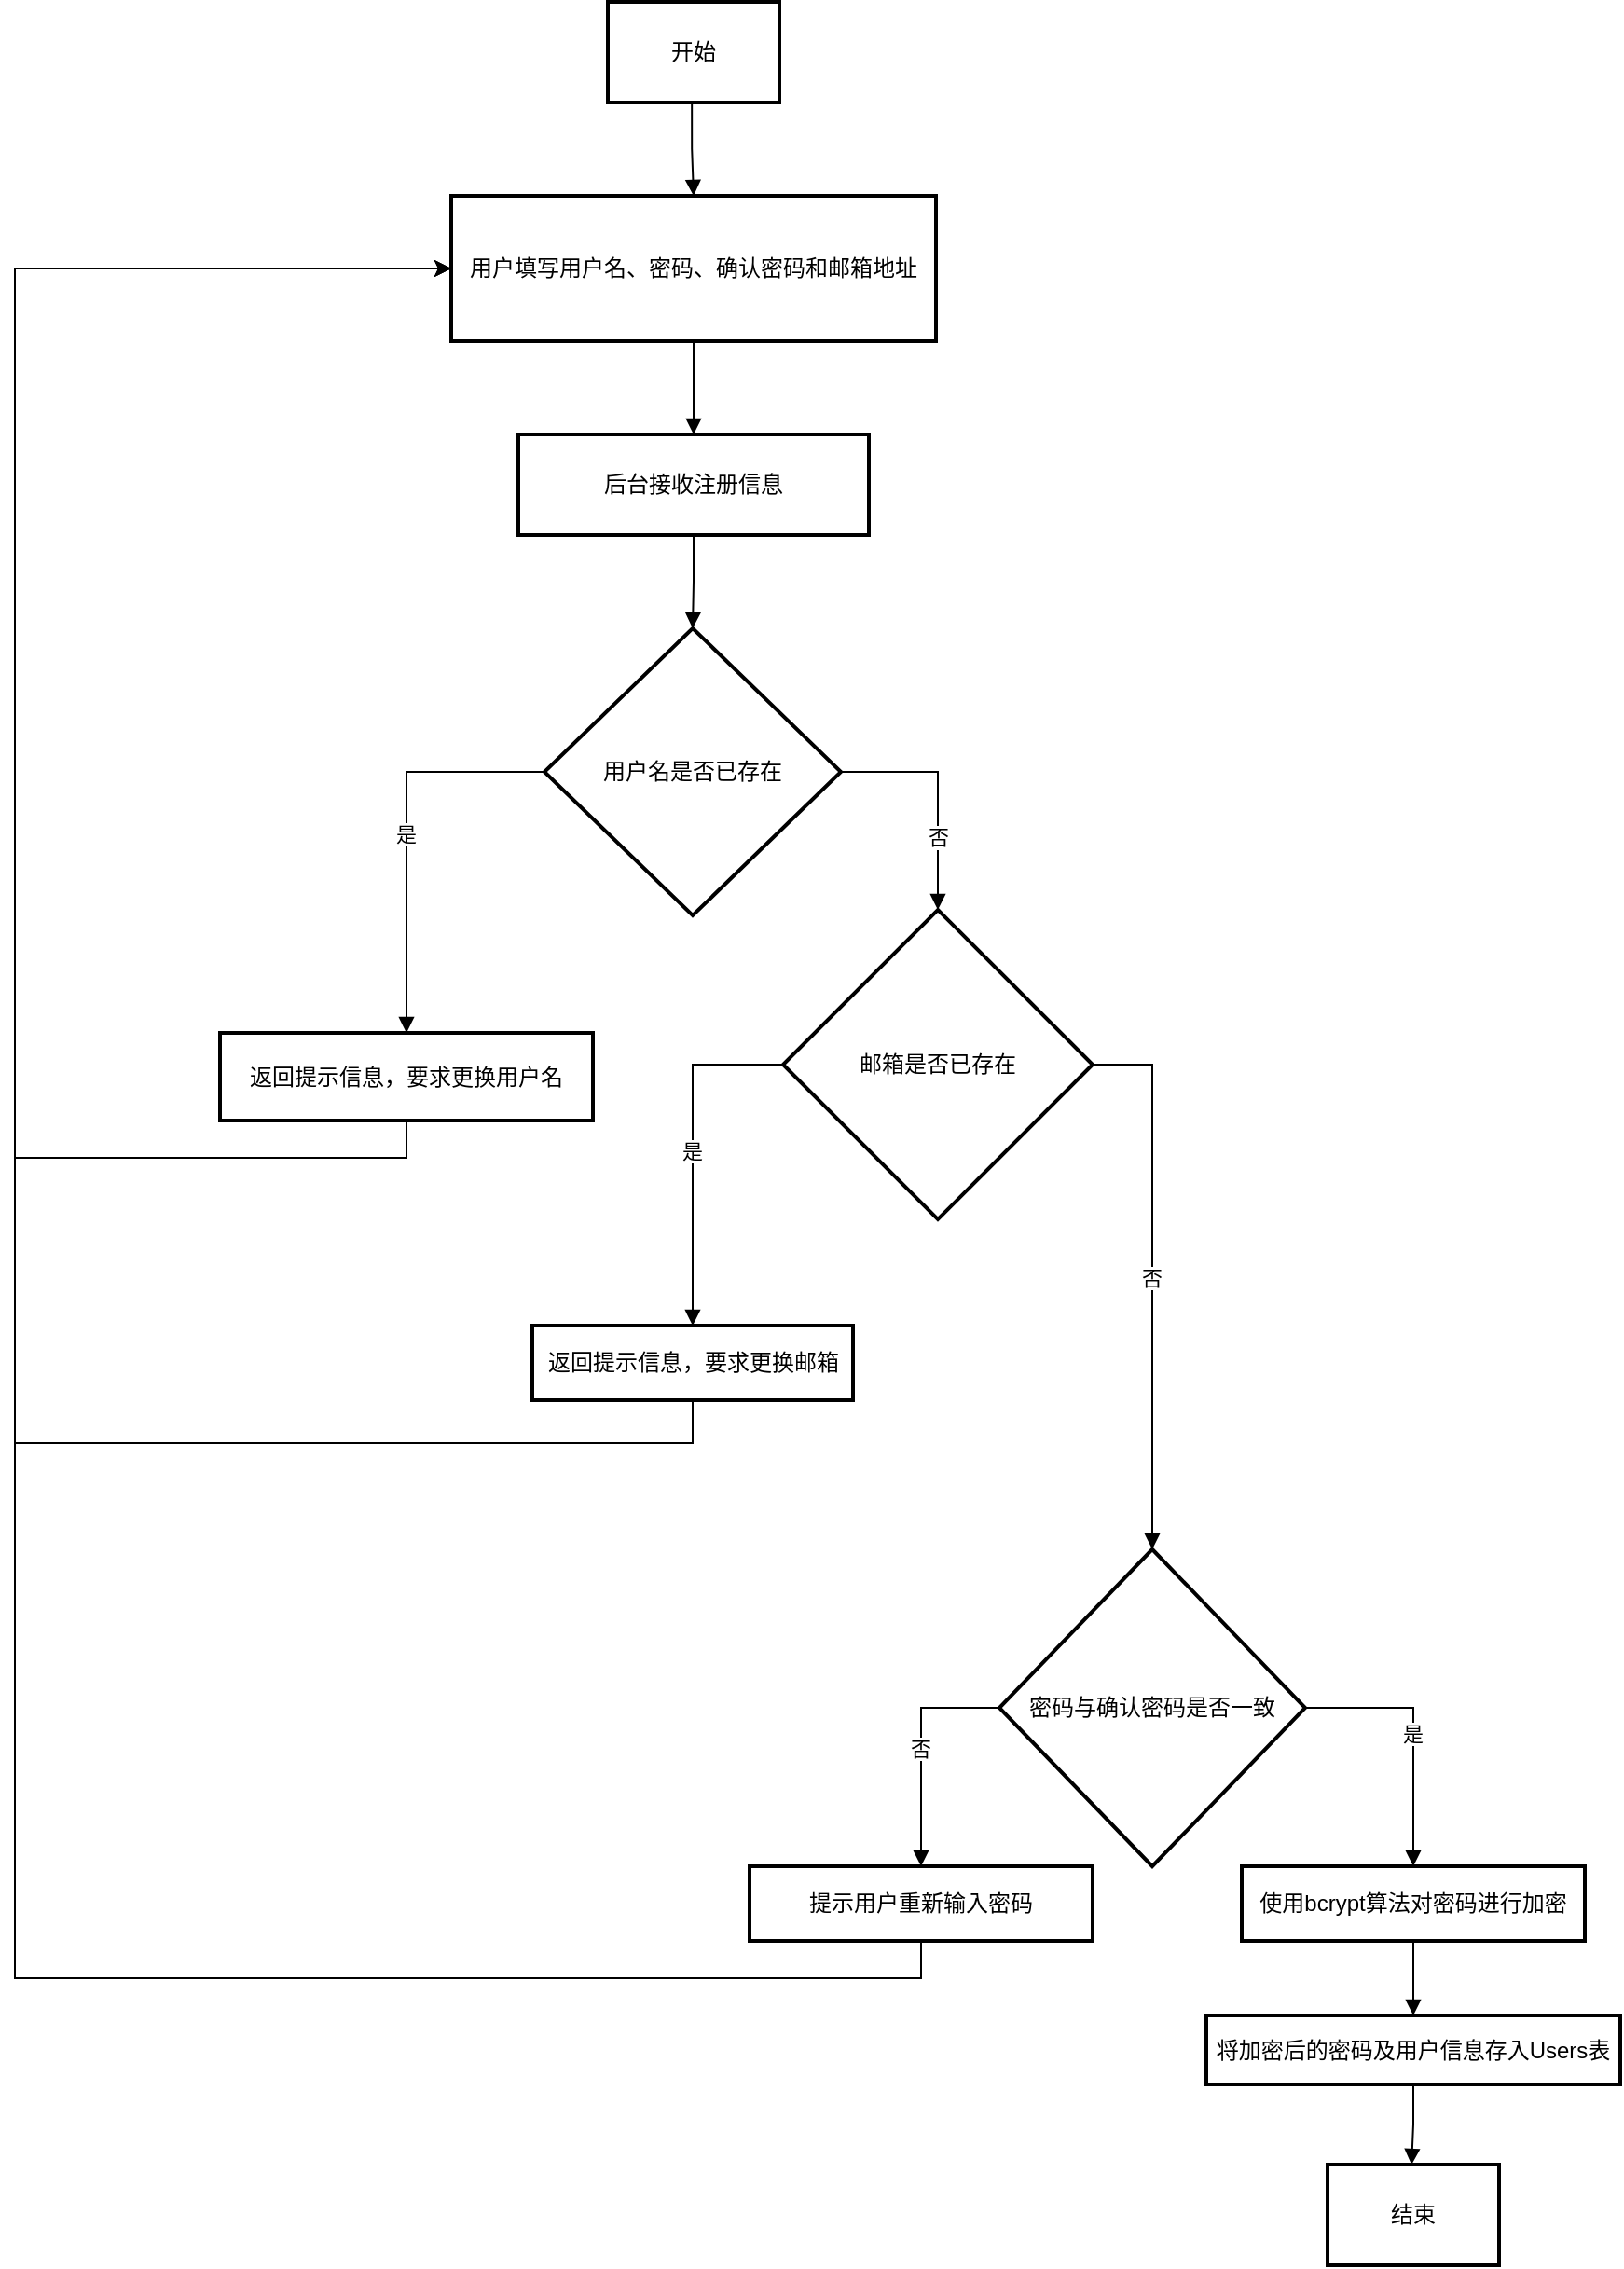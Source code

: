 <mxfile version="26.2.15">
  <diagram name="第 1 页" id="3JSs4MN5bHzwzL3MK9mN">
    <mxGraphModel dx="2940" dy="1637" grid="1" gridSize="10" guides="1" tooltips="1" connect="1" arrows="1" fold="1" page="1" pageScale="1" pageWidth="1200" pageHeight="1600" math="0" shadow="0">
      <root>
        <mxCell id="0" />
        <mxCell id="1" parent="0" />
        <mxCell id="RmGULRWr54-7OMC-13Zr-1" value="开始" style="whiteSpace=wrap;strokeWidth=2;" vertex="1" parent="1">
          <mxGeometry x="468" y="20" width="92" height="54" as="geometry" />
        </mxCell>
        <mxCell id="RmGULRWr54-7OMC-13Zr-2" value="用户填写用户名、密码、确认密码和邮箱地址" style="whiteSpace=wrap;strokeWidth=2;" vertex="1" parent="1">
          <mxGeometry x="384" y="124" width="260" height="78" as="geometry" />
        </mxCell>
        <mxCell id="RmGULRWr54-7OMC-13Zr-3" value="后台接收注册信息" style="whiteSpace=wrap;strokeWidth=2;" vertex="1" parent="1">
          <mxGeometry x="420" y="252" width="188" height="54" as="geometry" />
        </mxCell>
        <mxCell id="RmGULRWr54-7OMC-13Zr-4" value="用户名是否已存在" style="rhombus;strokeWidth=2;whiteSpace=wrap;" vertex="1" parent="1">
          <mxGeometry x="434" y="356" width="159" height="154" as="geometry" />
        </mxCell>
        <mxCell id="RmGULRWr54-7OMC-13Zr-26" style="edgeStyle=orthogonalEdgeStyle;rounded=0;orthogonalLoop=1;jettySize=auto;html=1;exitX=0.5;exitY=1;exitDx=0;exitDy=0;entryX=0;entryY=0.5;entryDx=0;entryDy=0;" edge="1" parent="1" source="RmGULRWr54-7OMC-13Zr-5" target="RmGULRWr54-7OMC-13Zr-2">
          <mxGeometry relative="1" as="geometry">
            <Array as="points">
              <mxPoint x="360" y="640" />
              <mxPoint x="150" y="640" />
              <mxPoint x="150" y="163" />
            </Array>
          </mxGeometry>
        </mxCell>
        <mxCell id="RmGULRWr54-7OMC-13Zr-5" value="返回提示信息，要求更换用户名" style="whiteSpace=wrap;strokeWidth=2;" vertex="1" parent="1">
          <mxGeometry x="260" y="573" width="200" height="47" as="geometry" />
        </mxCell>
        <mxCell id="RmGULRWr54-7OMC-13Zr-6" value="邮箱是否已存在" style="rhombus;strokeWidth=2;whiteSpace=wrap;" vertex="1" parent="1">
          <mxGeometry x="562" y="507" width="166" height="166" as="geometry" />
        </mxCell>
        <mxCell id="RmGULRWr54-7OMC-13Zr-27" style="edgeStyle=orthogonalEdgeStyle;rounded=0;orthogonalLoop=1;jettySize=auto;html=1;exitX=0.5;exitY=1;exitDx=0;exitDy=0;entryX=0;entryY=0.5;entryDx=0;entryDy=0;" edge="1" parent="1" source="RmGULRWr54-7OMC-13Zr-7" target="RmGULRWr54-7OMC-13Zr-2">
          <mxGeometry relative="1" as="geometry">
            <mxPoint x="380" y="163" as="targetPoint" />
            <mxPoint x="513.5" y="773" as="sourcePoint" />
            <Array as="points">
              <mxPoint x="514" y="793" />
              <mxPoint x="150" y="793" />
              <mxPoint x="150" y="163" />
            </Array>
          </mxGeometry>
        </mxCell>
        <mxCell id="RmGULRWr54-7OMC-13Zr-7" value="返回提示信息，要求更换邮箱" style="whiteSpace=wrap;strokeWidth=2;" vertex="1" parent="1">
          <mxGeometry x="427.5" y="730" width="172" height="40" as="geometry" />
        </mxCell>
        <mxCell id="RmGULRWr54-7OMC-13Zr-8" value="密码与确认密码是否一致" style="rhombus;strokeWidth=2;whiteSpace=wrap;" vertex="1" parent="1">
          <mxGeometry x="678" y="850" width="164" height="170" as="geometry" />
        </mxCell>
        <mxCell id="RmGULRWr54-7OMC-13Zr-28" style="edgeStyle=orthogonalEdgeStyle;rounded=0;orthogonalLoop=1;jettySize=auto;html=1;exitX=0.5;exitY=1;exitDx=0;exitDy=0;entryX=0;entryY=0.5;entryDx=0;entryDy=0;" edge="1" parent="1" source="RmGULRWr54-7OMC-13Zr-9" target="RmGULRWr54-7OMC-13Zr-2">
          <mxGeometry relative="1" as="geometry">
            <Array as="points">
              <mxPoint x="636" y="1080" />
              <mxPoint x="150" y="1080" />
              <mxPoint x="150" y="163" />
            </Array>
          </mxGeometry>
        </mxCell>
        <mxCell id="RmGULRWr54-7OMC-13Zr-9" value="提示用户重新输入密码" style="whiteSpace=wrap;strokeWidth=2;" vertex="1" parent="1">
          <mxGeometry x="544" y="1020" width="184" height="40" as="geometry" />
        </mxCell>
        <mxCell id="RmGULRWr54-7OMC-13Zr-10" value="使用bcrypt算法对密码进行加密" style="whiteSpace=wrap;strokeWidth=2;" vertex="1" parent="1">
          <mxGeometry x="808" y="1020" width="184" height="40" as="geometry" />
        </mxCell>
        <mxCell id="RmGULRWr54-7OMC-13Zr-11" value="将加密后的密码及用户信息存入Users表" style="whiteSpace=wrap;strokeWidth=2;" vertex="1" parent="1">
          <mxGeometry x="789" y="1100" width="222" height="37" as="geometry" />
        </mxCell>
        <mxCell id="RmGULRWr54-7OMC-13Zr-12" value="结束" style="whiteSpace=wrap;strokeWidth=2;" vertex="1" parent="1">
          <mxGeometry x="854" y="1180" width="92" height="54" as="geometry" />
        </mxCell>
        <mxCell id="RmGULRWr54-7OMC-13Zr-13" value="" style="startArrow=none;endArrow=block;exitX=0.49;exitY=1;entryX=0.5;entryY=0;rounded=0;edgeStyle=orthogonalEdgeStyle;" edge="1" parent="1" source="RmGULRWr54-7OMC-13Zr-1" target="RmGULRWr54-7OMC-13Zr-2">
          <mxGeometry relative="1" as="geometry" />
        </mxCell>
        <mxCell id="RmGULRWr54-7OMC-13Zr-14" value="" style="startArrow=none;endArrow=block;exitX=0.5;exitY=1;entryX=0.5;entryY=0;rounded=0;edgeStyle=orthogonalEdgeStyle;" edge="1" parent="1" source="RmGULRWr54-7OMC-13Zr-2" target="RmGULRWr54-7OMC-13Zr-3">
          <mxGeometry relative="1" as="geometry" />
        </mxCell>
        <mxCell id="RmGULRWr54-7OMC-13Zr-15" value="" style="startArrow=none;endArrow=block;exitX=0.5;exitY=1;entryX=0.5;entryY=0;rounded=0;edgeStyle=orthogonalEdgeStyle;" edge="1" parent="1" source="RmGULRWr54-7OMC-13Zr-3" target="RmGULRWr54-7OMC-13Zr-4">
          <mxGeometry relative="1" as="geometry" />
        </mxCell>
        <mxCell id="RmGULRWr54-7OMC-13Zr-16" value="是" style="startArrow=none;endArrow=block;exitX=0;exitY=0.5;entryX=0.5;entryY=0;rounded=0;edgeStyle=orthogonalEdgeStyle;exitDx=0;exitDy=0;" edge="1" parent="1" source="RmGULRWr54-7OMC-13Zr-4" target="RmGULRWr54-7OMC-13Zr-5">
          <mxGeometry relative="1" as="geometry" />
        </mxCell>
        <mxCell id="RmGULRWr54-7OMC-13Zr-17" value="" style="startArrow=none;endArrow=block;exitX=1;exitY=0.5;entryX=0.5;entryY=0;rounded=0;edgeStyle=orthogonalEdgeStyle;exitDx=0;exitDy=0;" edge="1" parent="1" source="RmGULRWr54-7OMC-13Zr-4" target="RmGULRWr54-7OMC-13Zr-6">
          <mxGeometry relative="1" as="geometry" />
        </mxCell>
        <mxCell id="RmGULRWr54-7OMC-13Zr-24" value="否" style="edgeLabel;html=1;align=center;verticalAlign=middle;resizable=0;points=[];" vertex="1" connectable="0" parent="RmGULRWr54-7OMC-13Zr-17">
          <mxGeometry x="0.381" relative="1" as="geometry">
            <mxPoint as="offset" />
          </mxGeometry>
        </mxCell>
        <mxCell id="RmGULRWr54-7OMC-13Zr-18" value="是" style="startArrow=none;endArrow=block;exitX=0;exitY=0.5;entryX=0.5;entryY=0;rounded=0;edgeStyle=orthogonalEdgeStyle;exitDx=0;exitDy=0;" edge="1" parent="1" source="RmGULRWr54-7OMC-13Zr-6" target="RmGULRWr54-7OMC-13Zr-7">
          <mxGeometry relative="1" as="geometry" />
        </mxCell>
        <mxCell id="RmGULRWr54-7OMC-13Zr-19" value="否" style="startArrow=none;endArrow=block;exitX=1;exitY=0.5;entryX=0.5;entryY=0;rounded=0;edgeStyle=orthogonalEdgeStyle;exitDx=0;exitDy=0;" edge="1" parent="1" source="RmGULRWr54-7OMC-13Zr-6" target="RmGULRWr54-7OMC-13Zr-8">
          <mxGeometry relative="1" as="geometry" />
        </mxCell>
        <mxCell id="RmGULRWr54-7OMC-13Zr-20" value="否" style="startArrow=none;endArrow=block;exitX=0;exitY=0.5;entryX=0.5;entryY=0;rounded=0;edgeStyle=orthogonalEdgeStyle;exitDx=0;exitDy=0;" edge="1" parent="1" source="RmGULRWr54-7OMC-13Zr-8" target="RmGULRWr54-7OMC-13Zr-9">
          <mxGeometry relative="1" as="geometry" />
        </mxCell>
        <mxCell id="RmGULRWr54-7OMC-13Zr-21" value="是" style="startArrow=none;endArrow=block;exitX=1;exitY=0.5;entryX=0.5;entryY=0;rounded=0;edgeStyle=orthogonalEdgeStyle;exitDx=0;exitDy=0;" edge="1" parent="1" source="RmGULRWr54-7OMC-13Zr-8" target="RmGULRWr54-7OMC-13Zr-10">
          <mxGeometry relative="1" as="geometry" />
        </mxCell>
        <mxCell id="RmGULRWr54-7OMC-13Zr-22" value="" style="startArrow=none;endArrow=block;exitX=0.5;exitY=1;entryX=0.5;entryY=0;rounded=0;edgeStyle=orthogonalEdgeStyle;" edge="1" parent="1" source="RmGULRWr54-7OMC-13Zr-10" target="RmGULRWr54-7OMC-13Zr-11">
          <mxGeometry relative="1" as="geometry" />
        </mxCell>
        <mxCell id="RmGULRWr54-7OMC-13Zr-23" value="" style="startArrow=none;endArrow=block;exitX=0.5;exitY=1;entryX=0.49;entryY=0;rounded=0;edgeStyle=orthogonalEdgeStyle;" edge="1" parent="1" source="RmGULRWr54-7OMC-13Zr-11" target="RmGULRWr54-7OMC-13Zr-12">
          <mxGeometry relative="1" as="geometry" />
        </mxCell>
      </root>
    </mxGraphModel>
  </diagram>
</mxfile>
